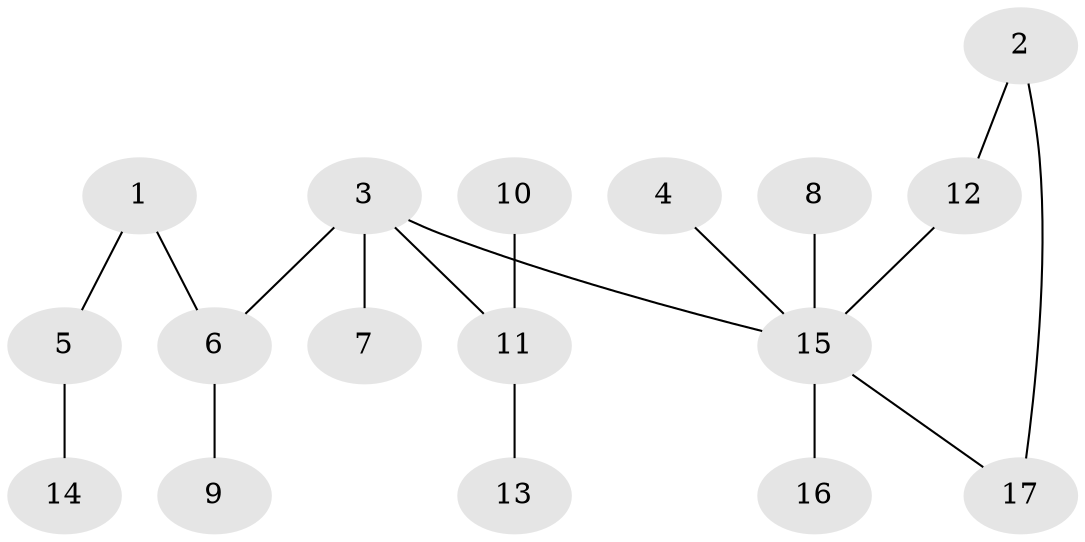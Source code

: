 // original degree distribution, {5: 0.05357142857142857, 6: 0.017857142857142856, 4: 0.08928571428571429, 2: 0.25, 3: 0.08928571428571429, 1: 0.5}
// Generated by graph-tools (version 1.1) at 2025/36/03/04/25 23:36:05]
// undirected, 17 vertices, 17 edges
graph export_dot {
  node [color=gray90,style=filled];
  1;
  2;
  3;
  4;
  5;
  6;
  7;
  8;
  9;
  10;
  11;
  12;
  13;
  14;
  15;
  16;
  17;
  1 -- 5 [weight=1.0];
  1 -- 6 [weight=1.0];
  2 -- 12 [weight=1.0];
  2 -- 17 [weight=1.0];
  3 -- 6 [weight=1.0];
  3 -- 7 [weight=1.0];
  3 -- 11 [weight=1.0];
  3 -- 15 [weight=1.0];
  4 -- 15 [weight=1.0];
  5 -- 14 [weight=1.0];
  6 -- 9 [weight=1.0];
  8 -- 15 [weight=1.0];
  10 -- 11 [weight=1.0];
  11 -- 13 [weight=1.0];
  12 -- 15 [weight=1.0];
  15 -- 16 [weight=1.0];
  15 -- 17 [weight=1.0];
}
